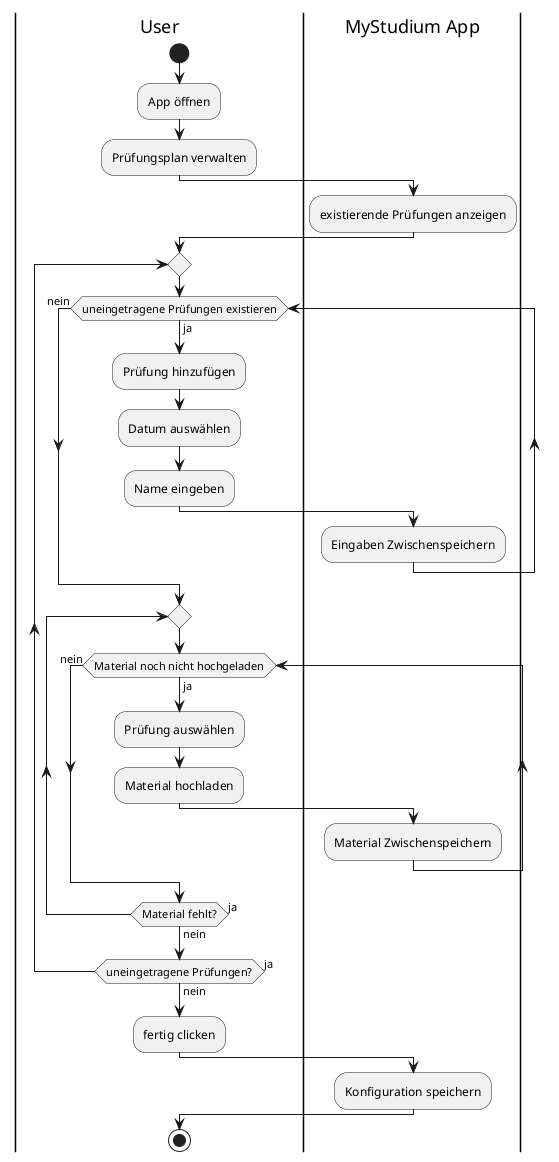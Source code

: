 @startuml Prüfungen planen

' Only greyscale
skinparam monochrome true
' Disable shadows
skinparam shadowing false

|User|
start
:App öffnen;
:Prüfungsplan verwalten;
|MyStudium App|
:existierende Prüfungen anzeigen;    
|User|
label repeat
repeat

while(uneingetragene Prüfungen existieren) is (ja)
    :Prüfung hinzufügen;
    :Datum auswählen;
    :Name eingeben;
    |MyStudium App|
    :Eingaben Zwischenspeichern;
    |User|
endwhile(nein)

repeat

while(Material noch nicht hochgeladen) is (ja)
    :Prüfung auswählen; 
    :Material hochladen;
    |MyStudium App|
    :Material Zwischenspeichern;
    |User|
endwhile(nein)

repeat while (Material fehlt?) is (ja) not (nein)

repeat while (uneingetragene Prüfungen?) is (ja) not (nein)

:fertig clicken;
|MyStudium App|
:Konfiguration speichern;
|User|
stop



@enduml
